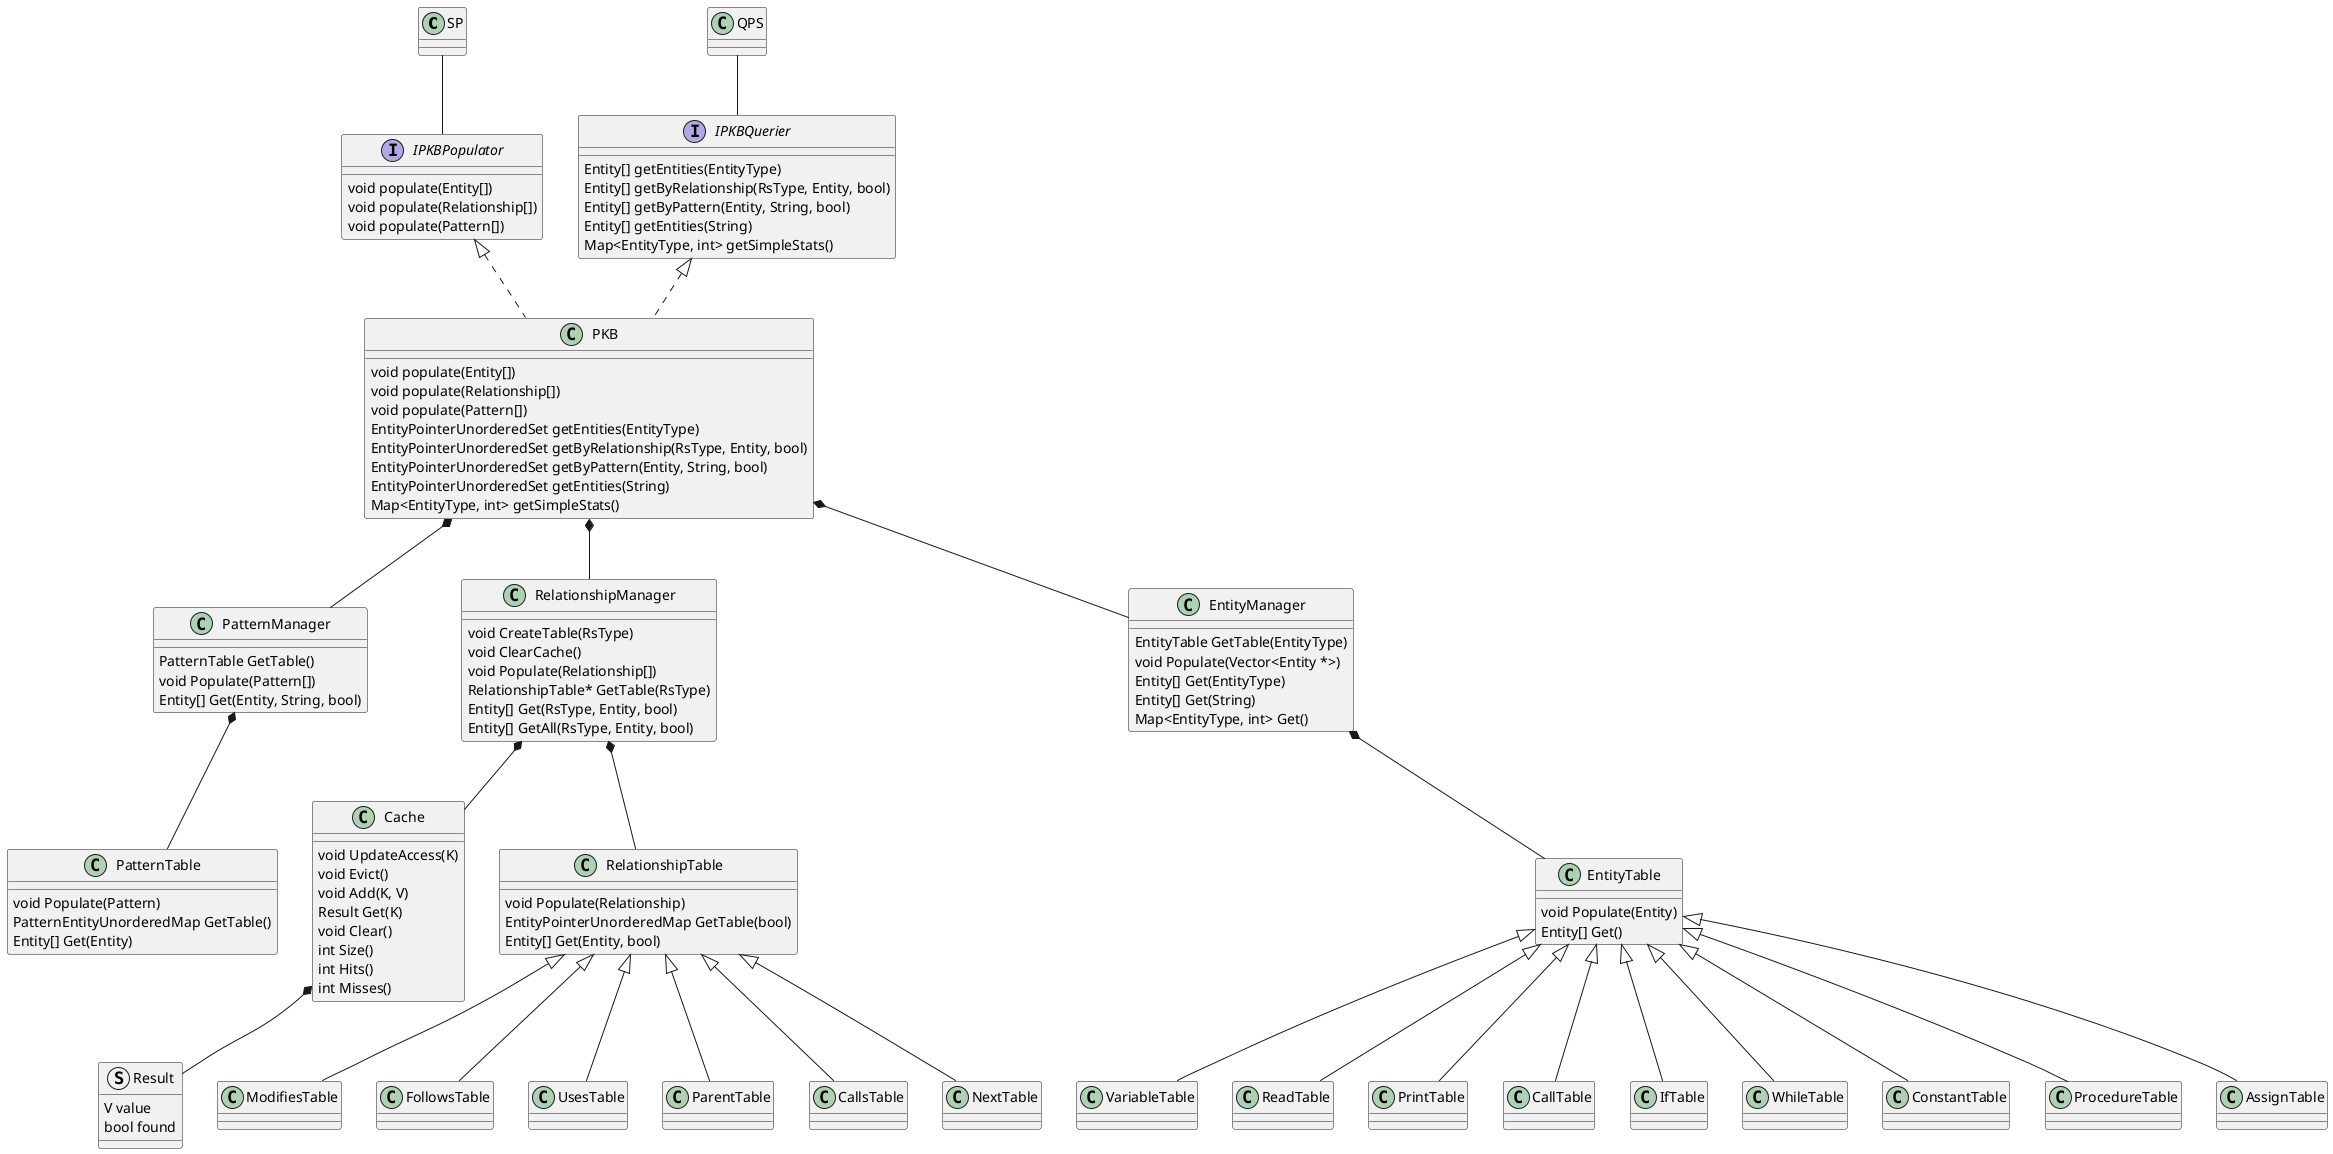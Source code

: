 @startuml
skinparam classAttributeIconSize 0

class SP
class QPS
class PKB

interface IPKBPopulator {
	void populate(Entity[])
    void populate(Relationship[])
    void populate(Pattern[])
}

interface IPKBQuerier {
	Entity[] getEntities(EntityType)
	Entity[] getByRelationship(RsType, Entity, bool)
	Entity[] getByPattern(Entity, String, bool)
	Entity[] getEntities(String)
	Map<EntityType, int> getSimpleStats()
}

class PKB {
	void populate(Entity[])
    void populate(Relationship[])
    void populate(Pattern[])
	EntityPointerUnorderedSet getEntities(EntityType)
	EntityPointerUnorderedSet getByRelationship(RsType, Entity, bool)
	EntityPointerUnorderedSet getByPattern(Entity, String, bool)
	EntityPointerUnorderedSet getEntities(String)
	Map<EntityType, int> getSimpleStats()
}

class EntityManager {
    EntityTable GetTable(EntityType)
    void Populate(Vector<Entity *>)
    Entity[] Get(EntityType)
    Entity[] Get(String)
    Map<EntityType, int> Get()
}

class RelationshipManager {
    void CreateTable(RsType)
    void ClearCache()
    void Populate(Relationship[])
    RelationshipTable* GetTable(RsType)
    Entity[] Get(RsType, Entity, bool)
    Entity[] GetAll(RsType, Entity, bool)
}

class PatternManager {
    PatternTable GetTable()
    void Populate(Pattern[])
    Entity[] Get(Entity, String, bool)
}

class RelationshipTable {
    void Populate(Relationship)
    EntityPointerUnorderedMap GetTable(bool)
    Entity[] Get(Entity, bool)
}

class EntityTable {
    void Populate(Entity)
    Entity[] Get()
}

class PatternTable {
    void Populate(Pattern)
    PatternEntityUnorderedMap GetTable()
    Entity[] Get(Entity)
}

class Cache {
    void UpdateAccess(K)
    void Evict()
    void Add(K, V)
    Result Get(K)
    void Clear()
    int Size()
    int Hits()
    int Misses()
}

struct Result {
    V value
    bool found
}

class VariableTable {
}

class ReadTable {
}

class PrintTable {
}

class CallTable {
}

class IfTable {
}

class WhileTable {
}

class ConstantTable {
}

class ProcedureTable {
}

class AssignTable {
}

class ModifiesTable {
}

class FollowsTable {
}  

class UsesTable {
}

class ParentTable {
} 

class CallsTable {
} 

class NextTable {
} 

IPKBPopulator <|.down. PKB
IPKBQuerier <|.down. PKB
SP -down- IPKBPopulator
QPS -down- IPKBQuerier

PKB *-down- EntityManager
PKB *-down- PatternManager
PKB *-down- RelationshipManager

EntityTable -up-* EntityManager

VariableTable -up-|> EntityTable
ReadTable -up-|> EntityTable
PrintTable -up-|> EntityTable
CallTable -up-|> EntityTable
IfTable -up-|> EntityTable
WhileTable -up-|> EntityTable
ConstantTable -up-|> EntityTable
ProcedureTable -up-|> EntityTable
AssignTable -up-|> EntityTable

RelationshipTable -up-* RelationshipManager 

ModifiesTable -up-|> RelationshipTable
FollowsTable -up-|> RelationshipTable 
UsesTable -up-|> RelationshipTable
ParentTable -up-|> RelationshipTable 
CallsTable -up-|> RelationshipTable 
NextTable -up-|> RelationshipTable 

PatternTable -up-* PatternManager

RelationshipManager *-down- Cache
Result -up-* Cache

@enduml
